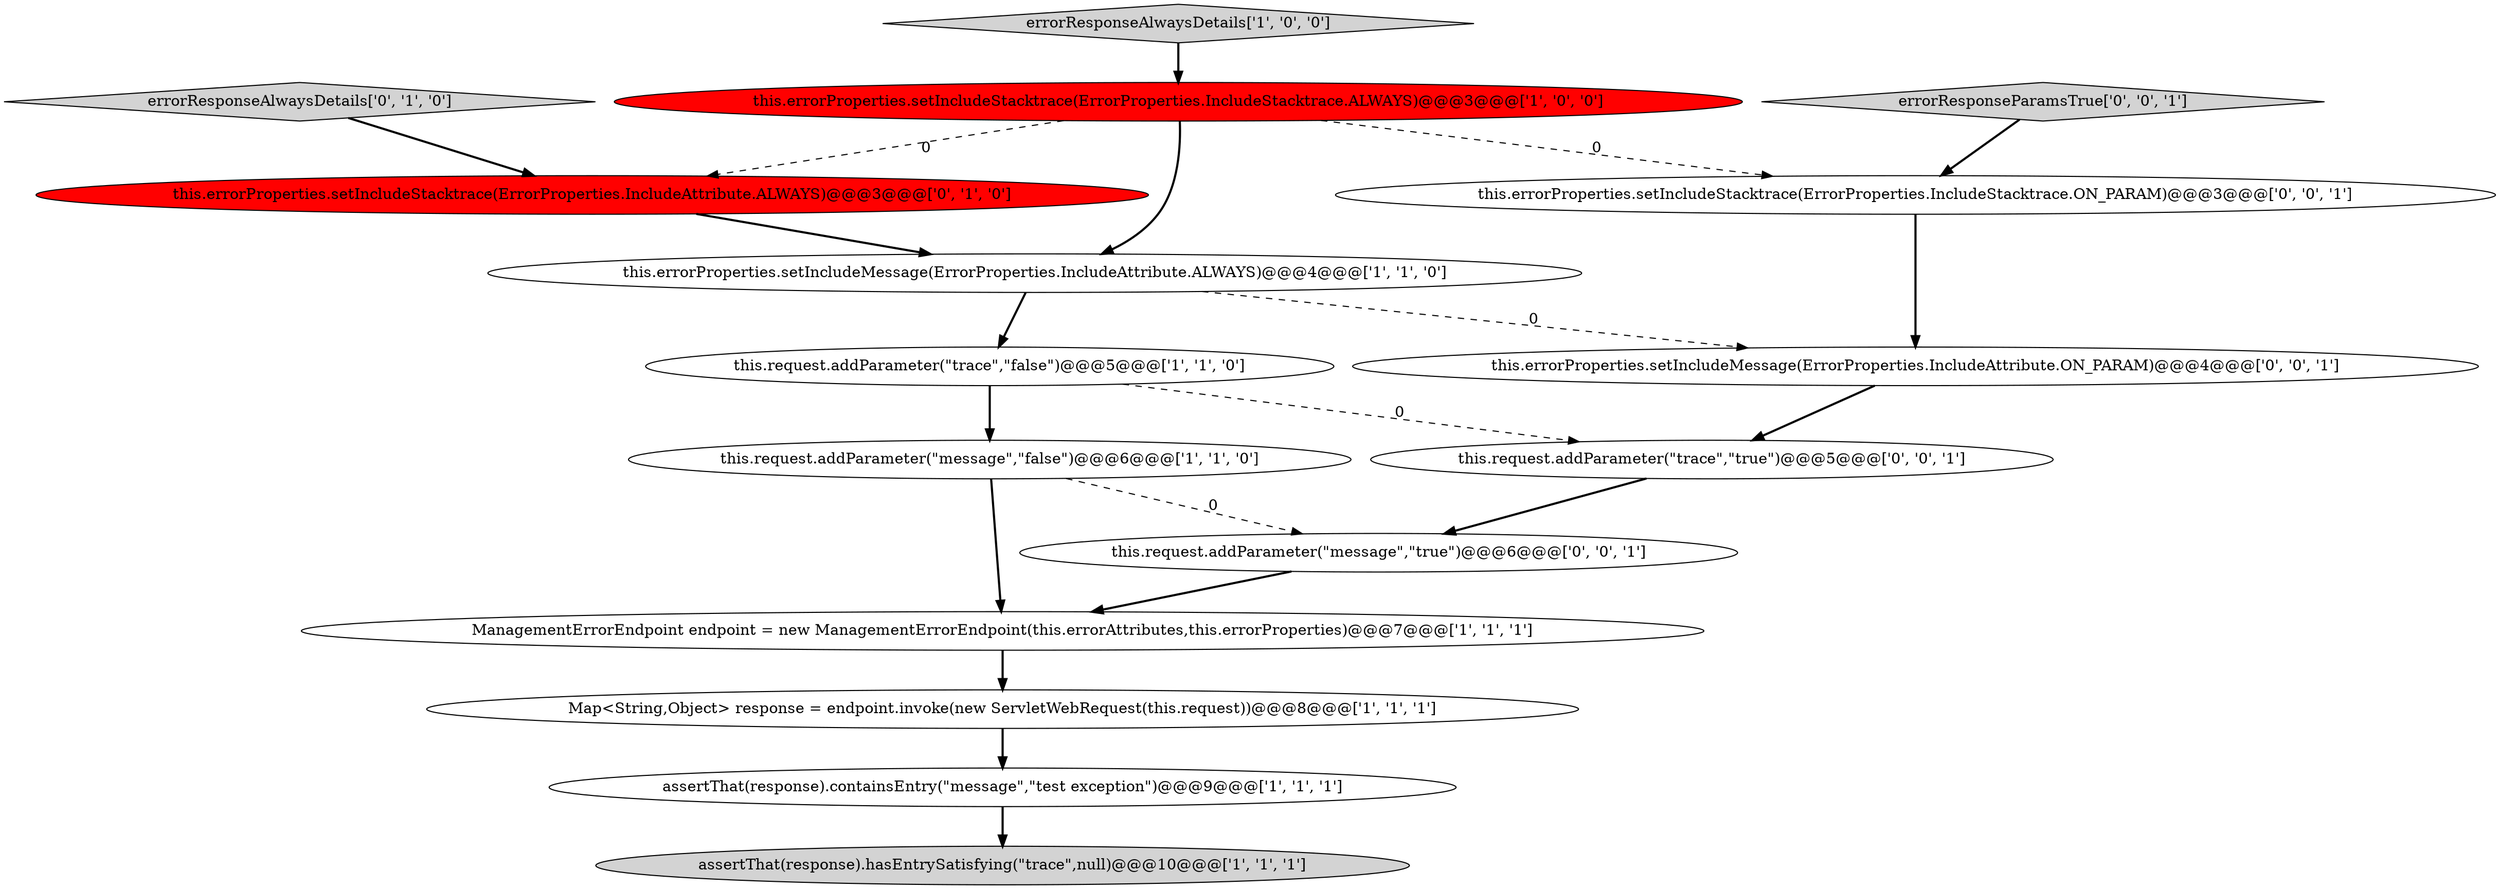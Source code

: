 digraph {
2 [style = filled, label = "this.errorProperties.setIncludeMessage(ErrorProperties.IncludeAttribute.ALWAYS)@@@4@@@['1', '1', '0']", fillcolor = white, shape = ellipse image = "AAA0AAABBB1BBB"];
11 [style = filled, label = "this.request.addParameter(\"message\",\"true\")@@@6@@@['0', '0', '1']", fillcolor = white, shape = ellipse image = "AAA0AAABBB3BBB"];
1 [style = filled, label = "this.errorProperties.setIncludeStacktrace(ErrorProperties.IncludeStacktrace.ALWAYS)@@@3@@@['1', '0', '0']", fillcolor = red, shape = ellipse image = "AAA1AAABBB1BBB"];
14 [style = filled, label = "this.errorProperties.setIncludeMessage(ErrorProperties.IncludeAttribute.ON_PARAM)@@@4@@@['0', '0', '1']", fillcolor = white, shape = ellipse image = "AAA0AAABBB3BBB"];
10 [style = filled, label = "errorResponseAlwaysDetails['0', '1', '0']", fillcolor = lightgray, shape = diamond image = "AAA0AAABBB2BBB"];
15 [style = filled, label = "this.request.addParameter(\"trace\",\"true\")@@@5@@@['0', '0', '1']", fillcolor = white, shape = ellipse image = "AAA0AAABBB3BBB"];
4 [style = filled, label = "ManagementErrorEndpoint endpoint = new ManagementErrorEndpoint(this.errorAttributes,this.errorProperties)@@@7@@@['1', '1', '1']", fillcolor = white, shape = ellipse image = "AAA0AAABBB1BBB"];
6 [style = filled, label = "assertThat(response).hasEntrySatisfying(\"trace\",null)@@@10@@@['1', '1', '1']", fillcolor = lightgray, shape = ellipse image = "AAA0AAABBB1BBB"];
9 [style = filled, label = "this.errorProperties.setIncludeStacktrace(ErrorProperties.IncludeAttribute.ALWAYS)@@@3@@@['0', '1', '0']", fillcolor = red, shape = ellipse image = "AAA1AAABBB2BBB"];
0 [style = filled, label = "errorResponseAlwaysDetails['1', '0', '0']", fillcolor = lightgray, shape = diamond image = "AAA0AAABBB1BBB"];
12 [style = filled, label = "errorResponseParamsTrue['0', '0', '1']", fillcolor = lightgray, shape = diamond image = "AAA0AAABBB3BBB"];
3 [style = filled, label = "this.request.addParameter(\"trace\",\"false\")@@@5@@@['1', '1', '0']", fillcolor = white, shape = ellipse image = "AAA0AAABBB1BBB"];
5 [style = filled, label = "this.request.addParameter(\"message\",\"false\")@@@6@@@['1', '1', '0']", fillcolor = white, shape = ellipse image = "AAA0AAABBB1BBB"];
13 [style = filled, label = "this.errorProperties.setIncludeStacktrace(ErrorProperties.IncludeStacktrace.ON_PARAM)@@@3@@@['0', '0', '1']", fillcolor = white, shape = ellipse image = "AAA0AAABBB3BBB"];
8 [style = filled, label = "assertThat(response).containsEntry(\"message\",\"test exception\")@@@9@@@['1', '1', '1']", fillcolor = white, shape = ellipse image = "AAA0AAABBB1BBB"];
7 [style = filled, label = "Map<String,Object> response = endpoint.invoke(new ServletWebRequest(this.request))@@@8@@@['1', '1', '1']", fillcolor = white, shape = ellipse image = "AAA0AAABBB1BBB"];
3->15 [style = dashed, label="0"];
12->13 [style = bold, label=""];
1->9 [style = dashed, label="0"];
14->15 [style = bold, label=""];
3->5 [style = bold, label=""];
1->2 [style = bold, label=""];
8->6 [style = bold, label=""];
10->9 [style = bold, label=""];
15->11 [style = bold, label=""];
2->14 [style = dashed, label="0"];
5->11 [style = dashed, label="0"];
7->8 [style = bold, label=""];
9->2 [style = bold, label=""];
13->14 [style = bold, label=""];
0->1 [style = bold, label=""];
4->7 [style = bold, label=""];
5->4 [style = bold, label=""];
2->3 [style = bold, label=""];
11->4 [style = bold, label=""];
1->13 [style = dashed, label="0"];
}
